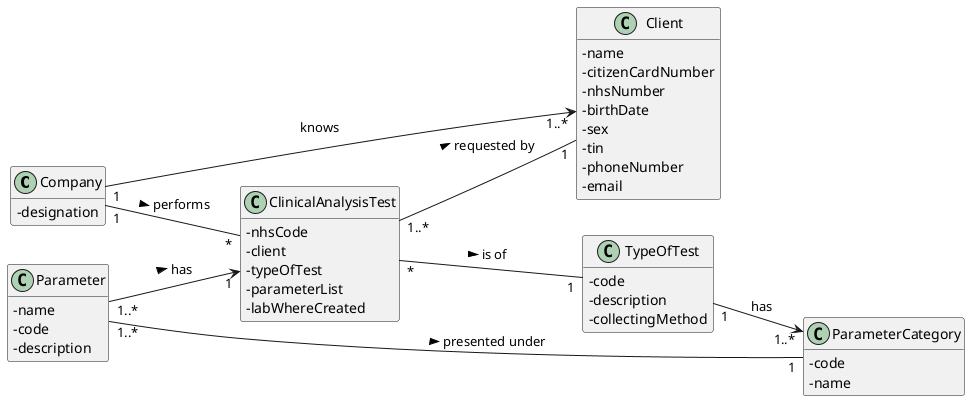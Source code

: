 @startuml
hide methods
left to right direction
skinparam classAttributeIconSize 0

class Company {
 -designation
}

class ClinicalAnalysisTest {
  - nhsCode
  - client
  - typeOfTest
  - parameterList
  - labWhereCreated
 }

class TypeOfTest {
  -code
  -description
  -collectingMethod
}



class Client {
  - name
  - citizenCardNumber
  - nhsNumber
  - birthDate
  - sex
  - tin
  - phoneNumber
  - email
}

class Parameter {
-name
-code
-description
}

class ParameterCategory {
-code
-name
}


Company "1" -- "*" ClinicalAnalysisTest : performs >
ClinicalAnalysisTest "*" -- "1" TypeOfTest: is of >
ClinicalAnalysisTest "1..*" -- "1" Client: requested by >
Parameter "1..*" -- "1" ParameterCategory: presented under >
Parameter "1..*" --> "1" ClinicalAnalysisTest : has >
TypeOfTest "1" --> "1..*" ParameterCategory :  has
Company "1" --> "1..*" Client : knows

@enduml